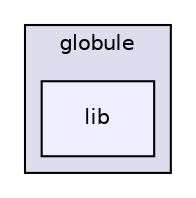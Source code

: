 digraph "gulp-src/node_modules/gulp/node_modules/vinyl-fs/node_modules/glob-watcher/node_modules/gaze/node_modules/globule/lib" {
  compound=true
  node [ fontsize="10", fontname="Helvetica"];
  edge [ labelfontsize="10", labelfontname="Helvetica"];
  subgraph clusterdir_92a5cb16c8d6c577159b7c856b25d6ef {
    graph [ bgcolor="#ddddee", pencolor="black", label="globule" fontname="Helvetica", fontsize="10", URL="dir_92a5cb16c8d6c577159b7c856b25d6ef.html"]
  dir_9cd046e6d9ff4a38b9ce111ba9a7c201 [shape=box, label="lib", style="filled", fillcolor="#eeeeff", pencolor="black", URL="dir_9cd046e6d9ff4a38b9ce111ba9a7c201.html"];
  }
}
